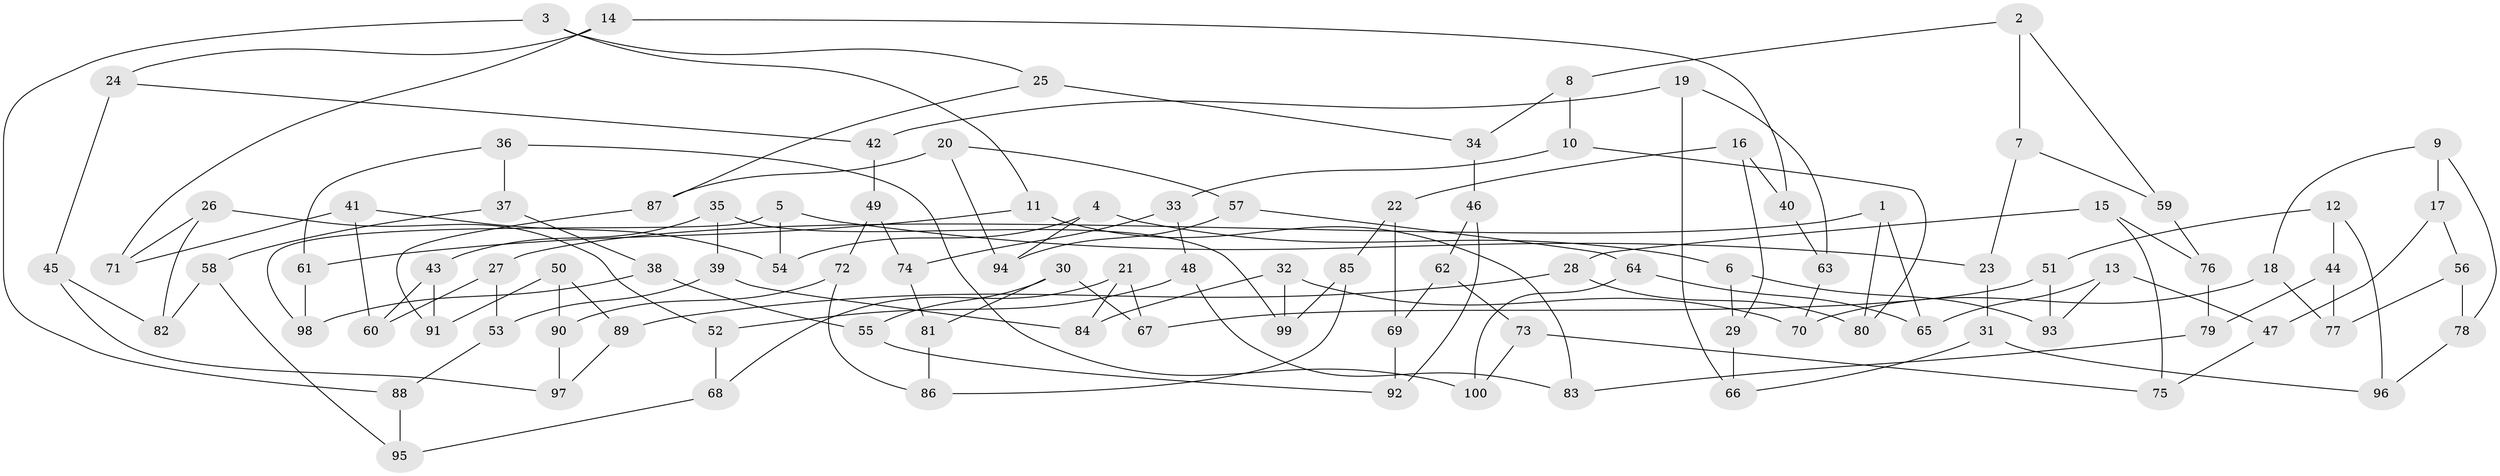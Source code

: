 // Generated by graph-tools (version 1.1) at 2025/39/02/21/25 10:39:00]
// undirected, 100 vertices, 150 edges
graph export_dot {
graph [start="1"]
  node [color=gray90,style=filled];
  1;
  2;
  3;
  4;
  5;
  6;
  7;
  8;
  9;
  10;
  11;
  12;
  13;
  14;
  15;
  16;
  17;
  18;
  19;
  20;
  21;
  22;
  23;
  24;
  25;
  26;
  27;
  28;
  29;
  30;
  31;
  32;
  33;
  34;
  35;
  36;
  37;
  38;
  39;
  40;
  41;
  42;
  43;
  44;
  45;
  46;
  47;
  48;
  49;
  50;
  51;
  52;
  53;
  54;
  55;
  56;
  57;
  58;
  59;
  60;
  61;
  62;
  63;
  64;
  65;
  66;
  67;
  68;
  69;
  70;
  71;
  72;
  73;
  74;
  75;
  76;
  77;
  78;
  79;
  80;
  81;
  82;
  83;
  84;
  85;
  86;
  87;
  88;
  89;
  90;
  91;
  92;
  93;
  94;
  95;
  96;
  97;
  98;
  99;
  100;
  1 -- 80;
  1 -- 27;
  1 -- 65;
  2 -- 7;
  2 -- 59;
  2 -- 8;
  3 -- 11;
  3 -- 25;
  3 -- 88;
  4 -- 6;
  4 -- 94;
  4 -- 54;
  5 -- 23;
  5 -- 98;
  5 -- 54;
  6 -- 93;
  6 -- 29;
  7 -- 23;
  7 -- 59;
  8 -- 10;
  8 -- 34;
  9 -- 78;
  9 -- 17;
  9 -- 18;
  10 -- 33;
  10 -- 80;
  11 -- 61;
  11 -- 83;
  12 -- 44;
  12 -- 51;
  12 -- 96;
  13 -- 93;
  13 -- 65;
  13 -- 47;
  14 -- 24;
  14 -- 40;
  14 -- 71;
  15 -- 28;
  15 -- 75;
  15 -- 76;
  16 -- 22;
  16 -- 40;
  16 -- 29;
  17 -- 56;
  17 -- 47;
  18 -- 70;
  18 -- 77;
  19 -- 42;
  19 -- 66;
  19 -- 63;
  20 -- 87;
  20 -- 57;
  20 -- 94;
  21 -- 84;
  21 -- 67;
  21 -- 68;
  22 -- 85;
  22 -- 69;
  23 -- 31;
  24 -- 42;
  24 -- 45;
  25 -- 87;
  25 -- 34;
  26 -- 82;
  26 -- 52;
  26 -- 71;
  27 -- 53;
  27 -- 60;
  28 -- 89;
  28 -- 80;
  29 -- 66;
  30 -- 81;
  30 -- 67;
  30 -- 55;
  31 -- 66;
  31 -- 96;
  32 -- 99;
  32 -- 70;
  32 -- 84;
  33 -- 74;
  33 -- 48;
  34 -- 46;
  35 -- 39;
  35 -- 99;
  35 -- 43;
  36 -- 100;
  36 -- 61;
  36 -- 37;
  37 -- 38;
  37 -- 58;
  38 -- 55;
  38 -- 98;
  39 -- 53;
  39 -- 84;
  40 -- 63;
  41 -- 60;
  41 -- 71;
  41 -- 54;
  42 -- 49;
  43 -- 91;
  43 -- 60;
  44 -- 77;
  44 -- 79;
  45 -- 82;
  45 -- 97;
  46 -- 62;
  46 -- 92;
  47 -- 75;
  48 -- 52;
  48 -- 83;
  49 -- 72;
  49 -- 74;
  50 -- 91;
  50 -- 89;
  50 -- 90;
  51 -- 93;
  51 -- 67;
  52 -- 68;
  53 -- 88;
  55 -- 92;
  56 -- 77;
  56 -- 78;
  57 -- 64;
  57 -- 94;
  58 -- 95;
  58 -- 82;
  59 -- 76;
  61 -- 98;
  62 -- 69;
  62 -- 73;
  63 -- 70;
  64 -- 100;
  64 -- 65;
  68 -- 95;
  69 -- 92;
  72 -- 90;
  72 -- 86;
  73 -- 75;
  73 -- 100;
  74 -- 81;
  76 -- 79;
  78 -- 96;
  79 -- 83;
  81 -- 86;
  85 -- 99;
  85 -- 86;
  87 -- 91;
  88 -- 95;
  89 -- 97;
  90 -- 97;
}
